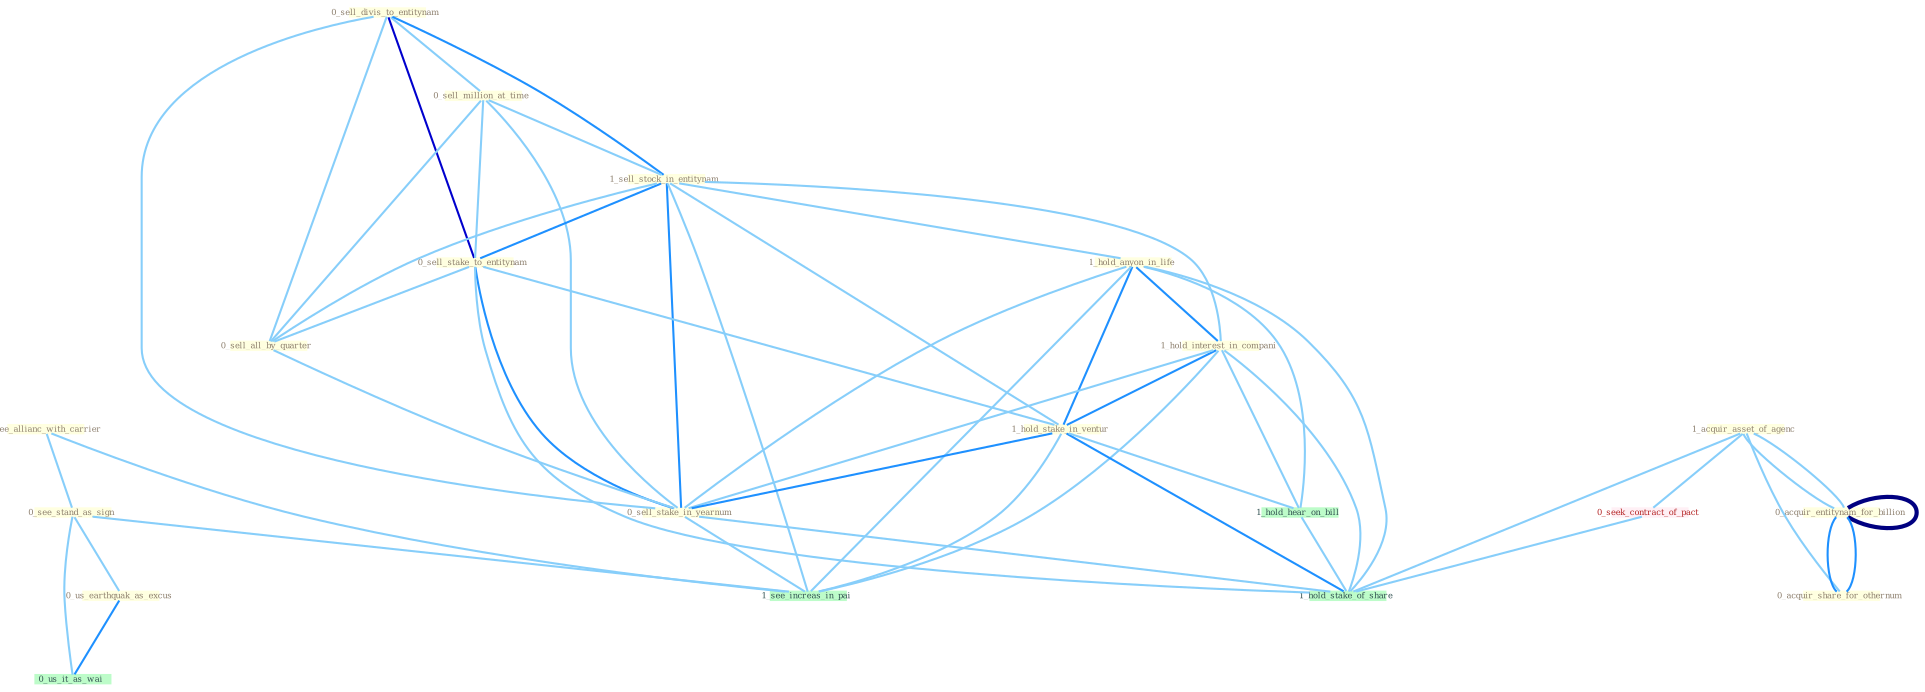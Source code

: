 Graph G{ 
    node
    [shape=polygon,style=filled,width=.5,height=.06,color="#BDFCC9",fixedsize=true,fontsize=4,
    fontcolor="#2f4f4f"];
    {node
    [color="#ffffe0", fontcolor="#8b7d6b"] "1_see_allianc_with_carrier " "0_sell_divis_to_entitynam " "0_see_stand_as_sign " "1_acquir_asset_of_agenc " "0_sell_million_at_time " "1_sell_stock_in_entitynam " "0_acquir_entitynam_for_billion " "0_sell_stake_to_entitynam " "0_acquir_share_for_othernum " "1_hold_anyon_in_life " "0_us_earthquak_as_excus " "1_hold_interest_in_compani " "1_hold_stake_in_ventur " "0_sell_all_by_quarter " "0_sell_stake_in_yearnum "}
{node [color="#fff0f5", fontcolor="#b22222"] "0_seek_contract_of_pact "}
edge [color="#B0E2FF"];

	"1_see_allianc_with_carrier " -- "0_see_stand_as_sign " [w="1", color="#87cefa" ];
	"1_see_allianc_with_carrier " -- "1_see_increas_in_pai " [w="1", color="#87cefa" ];
	"0_sell_divis_to_entitynam " -- "0_sell_million_at_time " [w="1", color="#87cefa" ];
	"0_sell_divis_to_entitynam " -- "1_sell_stock_in_entitynam " [w="2", color="#1e90ff" , len=0.8];
	"0_sell_divis_to_entitynam " -- "0_sell_stake_to_entitynam " [w="3", color="#0000cd" , len=0.6];
	"0_sell_divis_to_entitynam " -- "0_sell_all_by_quarter " [w="1", color="#87cefa" ];
	"0_sell_divis_to_entitynam " -- "0_sell_stake_in_yearnum " [w="1", color="#87cefa" ];
	"0_see_stand_as_sign " -- "0_us_earthquak_as_excus " [w="1", color="#87cefa" ];
	"0_see_stand_as_sign " -- "0_us_it_as_wai " [w="1", color="#87cefa" ];
	"0_see_stand_as_sign " -- "1_see_increas_in_pai " [w="1", color="#87cefa" ];
	"1_acquir_asset_of_agenc " -- "0_acquir_entitynam_for_billion " [w="1", color="#87cefa" ];
	"1_acquir_asset_of_agenc " -- "0_acquir_share_for_othernum " [w="1", color="#87cefa" ];
	"1_acquir_asset_of_agenc " -- "0_seek_contract_of_pact " [w="1", color="#87cefa" ];
	"1_acquir_asset_of_agenc " -- "0_acquir_entitynam_for_billion " [w="1", color="#87cefa" ];
	"1_acquir_asset_of_agenc " -- "1_hold_stake_of_share " [w="1", color="#87cefa" ];
	"0_sell_million_at_time " -- "1_sell_stock_in_entitynam " [w="1", color="#87cefa" ];
	"0_sell_million_at_time " -- "0_sell_stake_to_entitynam " [w="1", color="#87cefa" ];
	"0_sell_million_at_time " -- "0_sell_all_by_quarter " [w="1", color="#87cefa" ];
	"0_sell_million_at_time " -- "0_sell_stake_in_yearnum " [w="1", color="#87cefa" ];
	"1_sell_stock_in_entitynam " -- "0_sell_stake_to_entitynam " [w="2", color="#1e90ff" , len=0.8];
	"1_sell_stock_in_entitynam " -- "1_hold_anyon_in_life " [w="1", color="#87cefa" ];
	"1_sell_stock_in_entitynam " -- "1_hold_interest_in_compani " [w="1", color="#87cefa" ];
	"1_sell_stock_in_entitynam " -- "1_hold_stake_in_ventur " [w="1", color="#87cefa" ];
	"1_sell_stock_in_entitynam " -- "0_sell_all_by_quarter " [w="1", color="#87cefa" ];
	"1_sell_stock_in_entitynam " -- "0_sell_stake_in_yearnum " [w="2", color="#1e90ff" , len=0.8];
	"1_sell_stock_in_entitynam " -- "1_see_increas_in_pai " [w="1", color="#87cefa" ];
	"0_acquir_entitynam_for_billion " -- "0_acquir_share_for_othernum " [w="2", color="#1e90ff" , len=0.8];
	"0_acquir_entitynam_for_billion " -- "0_acquir_entitynam_for_billion " [w="4", style=bold, color="#000080", len=0.4];
	"0_sell_stake_to_entitynam " -- "1_hold_stake_in_ventur " [w="1", color="#87cefa" ];
	"0_sell_stake_to_entitynam " -- "0_sell_all_by_quarter " [w="1", color="#87cefa" ];
	"0_sell_stake_to_entitynam " -- "0_sell_stake_in_yearnum " [w="2", color="#1e90ff" , len=0.8];
	"0_sell_stake_to_entitynam " -- "1_hold_stake_of_share " [w="1", color="#87cefa" ];
	"0_acquir_share_for_othernum " -- "0_acquir_entitynam_for_billion " [w="2", color="#1e90ff" , len=0.8];
	"1_hold_anyon_in_life " -- "1_hold_interest_in_compani " [w="2", color="#1e90ff" , len=0.8];
	"1_hold_anyon_in_life " -- "1_hold_stake_in_ventur " [w="2", color="#1e90ff" , len=0.8];
	"1_hold_anyon_in_life " -- "0_sell_stake_in_yearnum " [w="1", color="#87cefa" ];
	"1_hold_anyon_in_life " -- "1_see_increas_in_pai " [w="1", color="#87cefa" ];
	"1_hold_anyon_in_life " -- "1_hold_hear_on_bill " [w="1", color="#87cefa" ];
	"1_hold_anyon_in_life " -- "1_hold_stake_of_share " [w="1", color="#87cefa" ];
	"0_us_earthquak_as_excus " -- "0_us_it_as_wai " [w="2", color="#1e90ff" , len=0.8];
	"1_hold_interest_in_compani " -- "1_hold_stake_in_ventur " [w="2", color="#1e90ff" , len=0.8];
	"1_hold_interest_in_compani " -- "0_sell_stake_in_yearnum " [w="1", color="#87cefa" ];
	"1_hold_interest_in_compani " -- "1_see_increas_in_pai " [w="1", color="#87cefa" ];
	"1_hold_interest_in_compani " -- "1_hold_hear_on_bill " [w="1", color="#87cefa" ];
	"1_hold_interest_in_compani " -- "1_hold_stake_of_share " [w="1", color="#87cefa" ];
	"1_hold_stake_in_ventur " -- "0_sell_stake_in_yearnum " [w="2", color="#1e90ff" , len=0.8];
	"1_hold_stake_in_ventur " -- "1_see_increas_in_pai " [w="1", color="#87cefa" ];
	"1_hold_stake_in_ventur " -- "1_hold_hear_on_bill " [w="1", color="#87cefa" ];
	"1_hold_stake_in_ventur " -- "1_hold_stake_of_share " [w="2", color="#1e90ff" , len=0.8];
	"0_sell_all_by_quarter " -- "0_sell_stake_in_yearnum " [w="1", color="#87cefa" ];
	"0_sell_stake_in_yearnum " -- "1_see_increas_in_pai " [w="1", color="#87cefa" ];
	"0_sell_stake_in_yearnum " -- "1_hold_stake_of_share " [w="1", color="#87cefa" ];
	"0_seek_contract_of_pact " -- "1_hold_stake_of_share " [w="1", color="#87cefa" ];
	"1_hold_hear_on_bill " -- "1_hold_stake_of_share " [w="1", color="#87cefa" ];
}